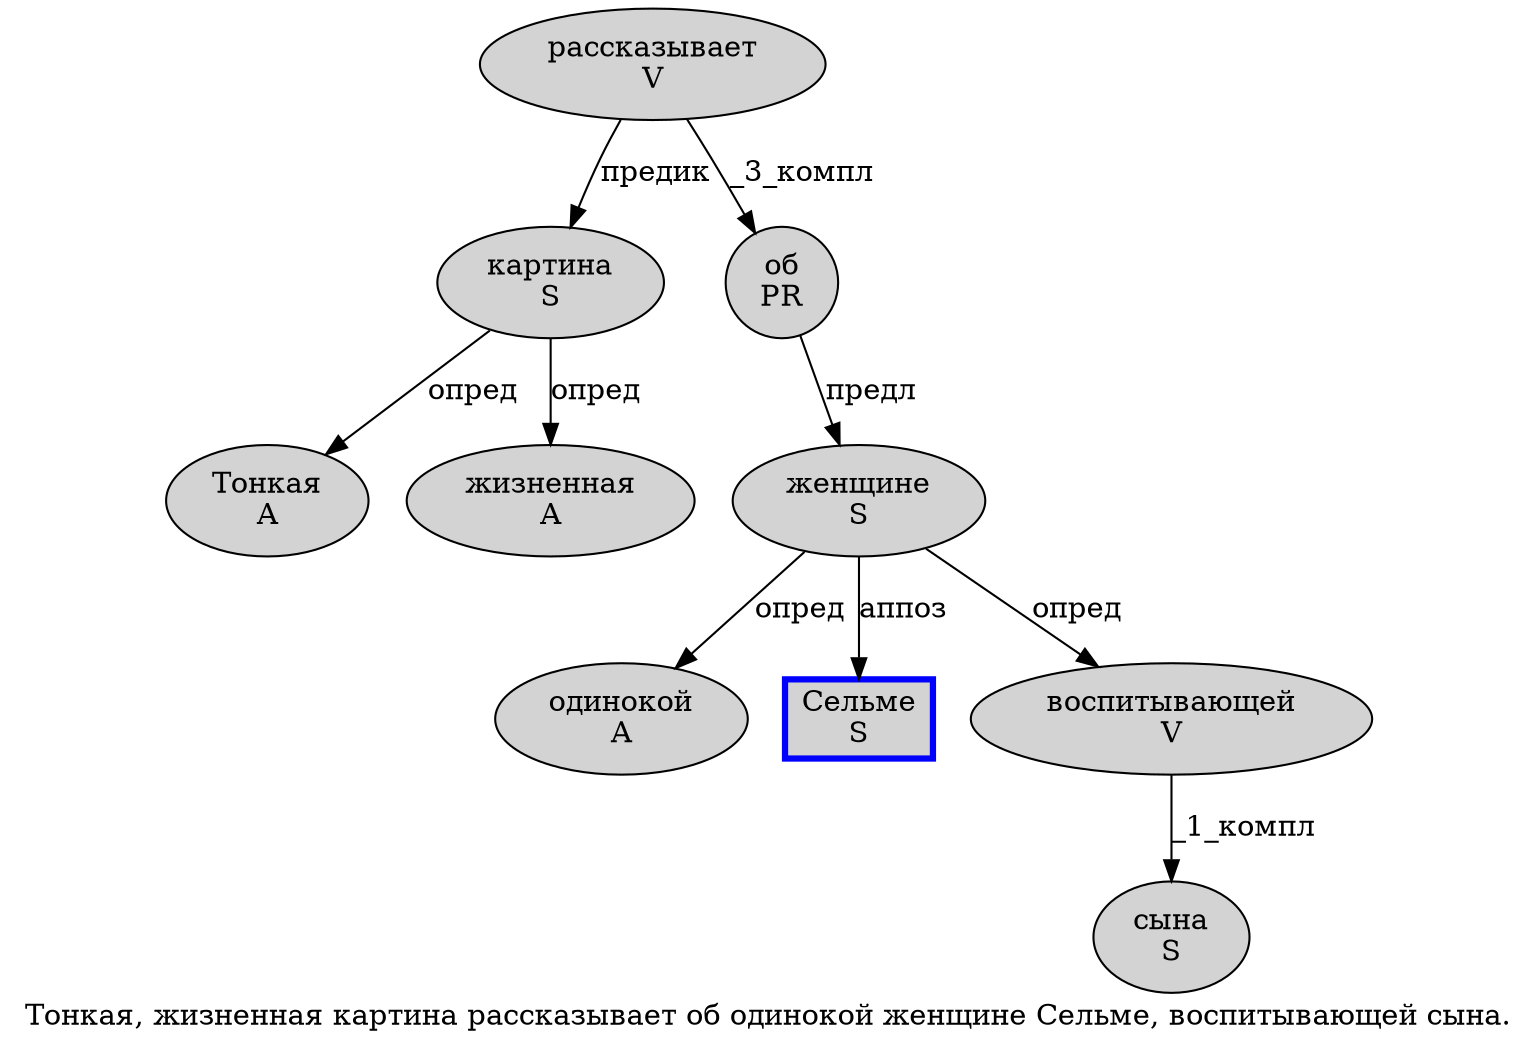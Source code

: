 digraph SENTENCE_1240 {
	graph [label="Тонкая, жизненная картина рассказывает об одинокой женщине Сельме, воспитывающей сына."]
	node [style=filled]
		0 [label="Тонкая
A" color="" fillcolor=lightgray penwidth=1 shape=ellipse]
		2 [label="жизненная
A" color="" fillcolor=lightgray penwidth=1 shape=ellipse]
		3 [label="картина
S" color="" fillcolor=lightgray penwidth=1 shape=ellipse]
		4 [label="рассказывает
V" color="" fillcolor=lightgray penwidth=1 shape=ellipse]
		5 [label="об
PR" color="" fillcolor=lightgray penwidth=1 shape=ellipse]
		6 [label="одинокой
A" color="" fillcolor=lightgray penwidth=1 shape=ellipse]
		7 [label="женщине
S" color="" fillcolor=lightgray penwidth=1 shape=ellipse]
		8 [label="Сельме
S" color=blue fillcolor=lightgray penwidth=3 shape=box]
		10 [label="воспитывающей
V" color="" fillcolor=lightgray penwidth=1 shape=ellipse]
		11 [label="сына
S" color="" fillcolor=lightgray penwidth=1 shape=ellipse]
			3 -> 0 [label="опред"]
			3 -> 2 [label="опред"]
			5 -> 7 [label="предл"]
			7 -> 6 [label="опред"]
			7 -> 8 [label="аппоз"]
			7 -> 10 [label="опред"]
			10 -> 11 [label="_1_компл"]
			4 -> 3 [label="предик"]
			4 -> 5 [label="_3_компл"]
}